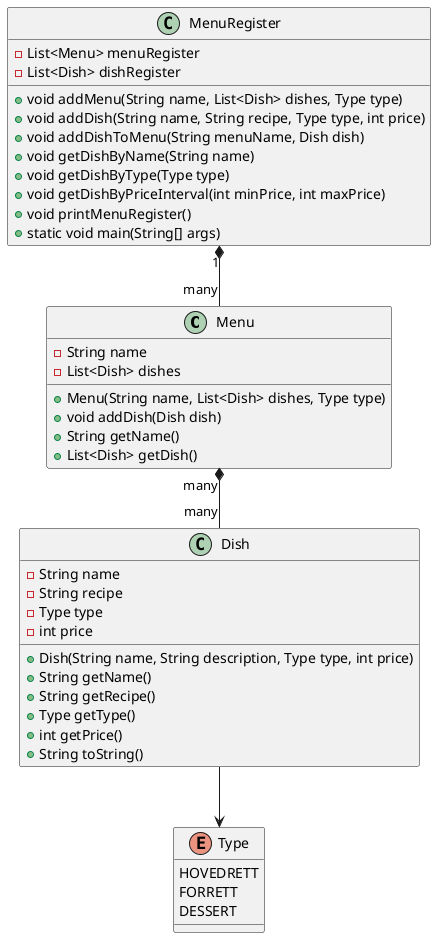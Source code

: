 @startuml

class Menu {
  -String name
  -List<Dish> dishes
  +Menu(String name, List<Dish> dishes, Type type)
  +void addDish(Dish dish)
  +String getName()
  +List<Dish> getDish()
}

class Dish {
  -String name
  -String recipe
  -Type type
  -int price
  +Dish(String name, String description, Type type, int price)
  +String getName()
  +String getRecipe()
  +Type getType()
  +int getPrice()
  +String toString()
}

enum Type {
  HOVEDRETT
  FORRETT
  DESSERT
}

class MenuRegister {
  -List<Menu> menuRegister
  -List<Dish> dishRegister
  +void addMenu(String name, List<Dish> dishes, Type type)
  +void addDish(String name, String recipe, Type type, int price)
  +void addDishToMenu(String menuName, Dish dish)
  +void getDishByName(String name)
  +void getDishByType(Type type)
  +void getDishByPriceInterval(int minPrice, int maxPrice)
  +void printMenuRegister()
  +static void main(String[] args)
}

MenuRegister "1" *-- "many" Menu
Menu "many" *-- "many" Dish
Dish --> Type

@enduml